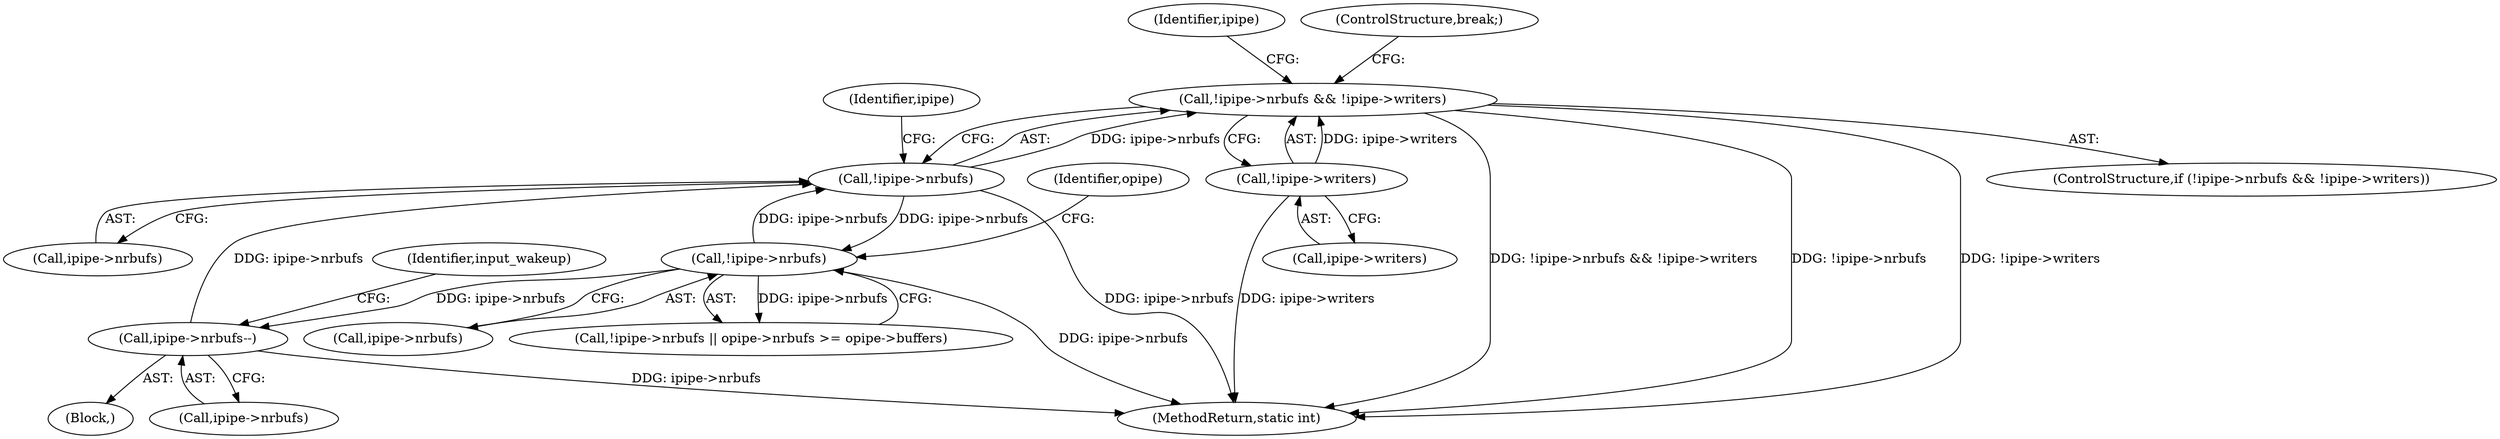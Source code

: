 digraph "0_linux_6b3a707736301c2128ca85ce85fb13f60b5e350a_2@API" {
"1000168" [label="(Call,!ipipe->nrbufs && !ipipe->writers)"];
"1000169" [label="(Call,!ipipe->nrbufs)"];
"1000180" [label="(Call,!ipipe->nrbufs)"];
"1000277" [label="(Call,ipipe->nrbufs--)"];
"1000173" [label="(Call,!ipipe->writers)"];
"1000180" [label="(Call,!ipipe->nrbufs)"];
"1000182" [label="(Identifier,ipipe)"];
"1000282" [label="(Identifier,input_wakeup)"];
"1000174" [label="(Call,ipipe->writers)"];
"1000168" [label="(Call,!ipipe->nrbufs && !ipipe->writers)"];
"1000277" [label="(Call,ipipe->nrbufs--)"];
"1000169" [label="(Call,!ipipe->nrbufs)"];
"1000351" [label="(MethodReturn,static int)"];
"1000186" [label="(Identifier,opipe)"];
"1000179" [label="(Call,!ipipe->nrbufs || opipe->nrbufs >= opipe->buffers)"];
"1000167" [label="(ControlStructure,if (!ipipe->nrbufs && !ipipe->writers))"];
"1000175" [label="(Identifier,ipipe)"];
"1000177" [label="(ControlStructure,break;)"];
"1000170" [label="(Call,ipipe->nrbufs)"];
"1000173" [label="(Call,!ipipe->writers)"];
"1000181" [label="(Call,ipipe->nrbufs)"];
"1000278" [label="(Call,ipipe->nrbufs)"];
"1000247" [label="(Block,)"];
"1000168" -> "1000167"  [label="AST: "];
"1000168" -> "1000169"  [label="CFG: "];
"1000168" -> "1000173"  [label="CFG: "];
"1000169" -> "1000168"  [label="AST: "];
"1000173" -> "1000168"  [label="AST: "];
"1000177" -> "1000168"  [label="CFG: "];
"1000182" -> "1000168"  [label="CFG: "];
"1000168" -> "1000351"  [label="DDG: !ipipe->nrbufs && !ipipe->writers"];
"1000168" -> "1000351"  [label="DDG: !ipipe->nrbufs"];
"1000168" -> "1000351"  [label="DDG: !ipipe->writers"];
"1000169" -> "1000168"  [label="DDG: ipipe->nrbufs"];
"1000173" -> "1000168"  [label="DDG: ipipe->writers"];
"1000169" -> "1000170"  [label="CFG: "];
"1000170" -> "1000169"  [label="AST: "];
"1000175" -> "1000169"  [label="CFG: "];
"1000169" -> "1000351"  [label="DDG: ipipe->nrbufs"];
"1000180" -> "1000169"  [label="DDG: ipipe->nrbufs"];
"1000277" -> "1000169"  [label="DDG: ipipe->nrbufs"];
"1000169" -> "1000180"  [label="DDG: ipipe->nrbufs"];
"1000180" -> "1000179"  [label="AST: "];
"1000180" -> "1000181"  [label="CFG: "];
"1000181" -> "1000180"  [label="AST: "];
"1000186" -> "1000180"  [label="CFG: "];
"1000179" -> "1000180"  [label="CFG: "];
"1000180" -> "1000351"  [label="DDG: ipipe->nrbufs"];
"1000180" -> "1000179"  [label="DDG: ipipe->nrbufs"];
"1000180" -> "1000277"  [label="DDG: ipipe->nrbufs"];
"1000277" -> "1000247"  [label="AST: "];
"1000277" -> "1000278"  [label="CFG: "];
"1000278" -> "1000277"  [label="AST: "];
"1000282" -> "1000277"  [label="CFG: "];
"1000277" -> "1000351"  [label="DDG: ipipe->nrbufs"];
"1000173" -> "1000174"  [label="CFG: "];
"1000174" -> "1000173"  [label="AST: "];
"1000173" -> "1000351"  [label="DDG: ipipe->writers"];
}
